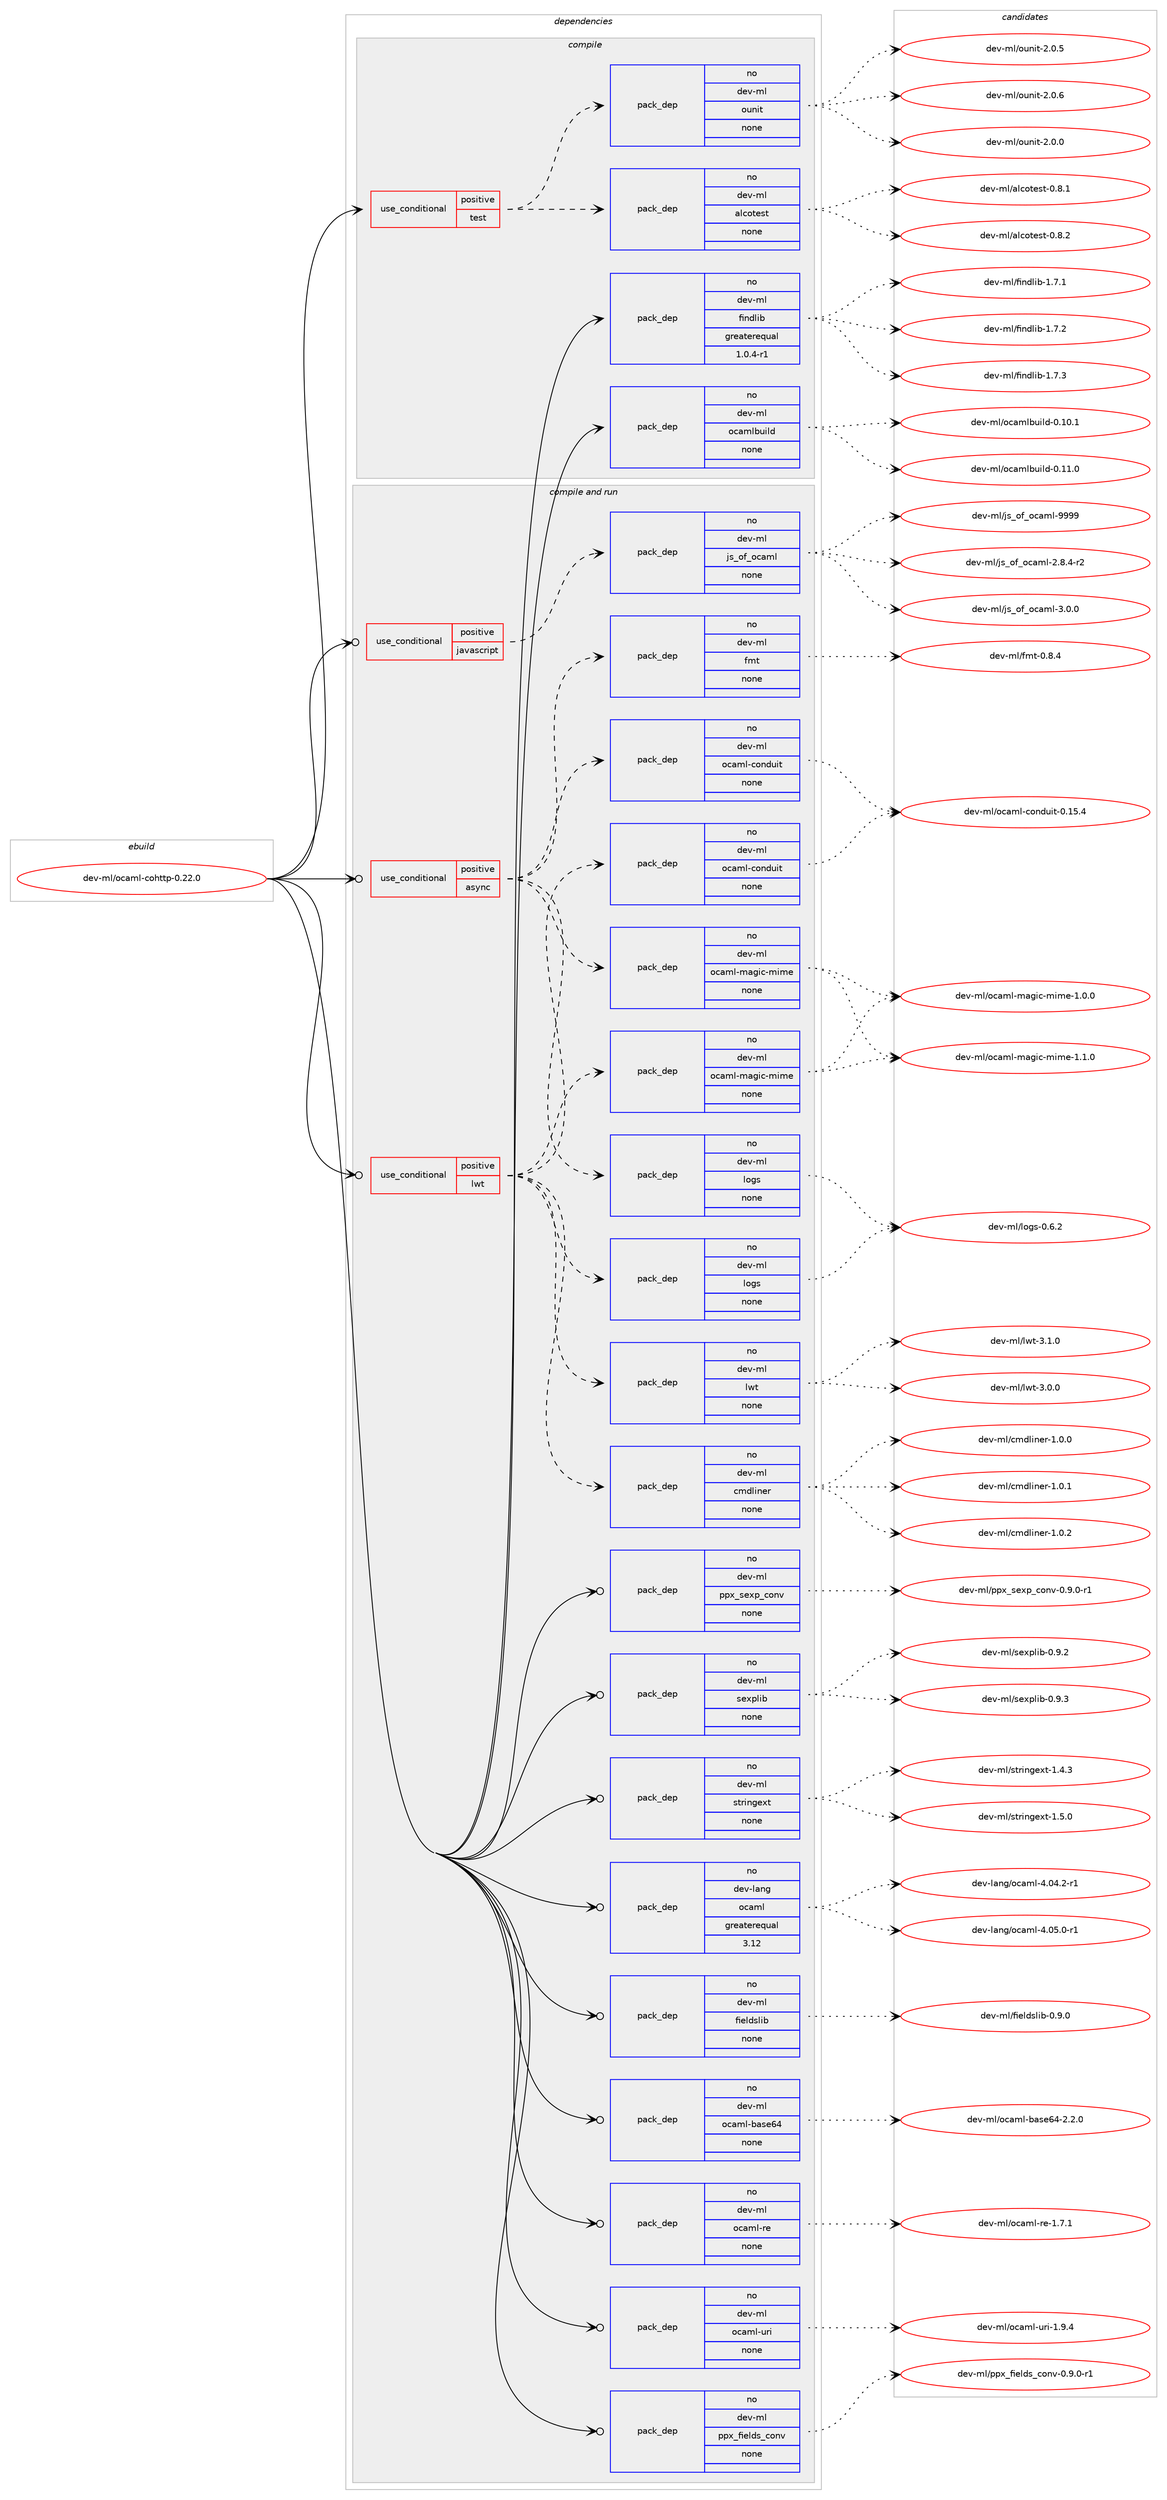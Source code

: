 digraph prolog {

# *************
# Graph options
# *************

newrank=true;
concentrate=true;
compound=true;
graph [rankdir=LR,fontname=Helvetica,fontsize=10,ranksep=1.5];#, ranksep=2.5, nodesep=0.2];
edge  [arrowhead=vee];
node  [fontname=Helvetica,fontsize=10];

# **********
# The ebuild
# **********

subgraph cluster_leftcol {
color=gray;
rank=same;
label=<<i>ebuild</i>>;
id [label="dev-ml/ocaml-cohttp-0.22.0", color=red, width=4, href="../dev-ml/ocaml-cohttp-0.22.0.svg"];
}

# ****************
# The dependencies
# ****************

subgraph cluster_midcol {
color=gray;
label=<<i>dependencies</i>>;
subgraph cluster_compile {
fillcolor="#eeeeee";
style=filled;
label=<<i>compile</i>>;
subgraph cond367547 {
dependency1375209 [label=<<TABLE BORDER="0" CELLBORDER="1" CELLSPACING="0" CELLPADDING="4"><TR><TD ROWSPAN="3" CELLPADDING="10">use_conditional</TD></TR><TR><TD>positive</TD></TR><TR><TD>test</TD></TR></TABLE>>, shape=none, color=red];
subgraph pack984626 {
dependency1375210 [label=<<TABLE BORDER="0" CELLBORDER="1" CELLSPACING="0" CELLPADDING="4" WIDTH="220"><TR><TD ROWSPAN="6" CELLPADDING="30">pack_dep</TD></TR><TR><TD WIDTH="110">no</TD></TR><TR><TD>dev-ml</TD></TR><TR><TD>ounit</TD></TR><TR><TD>none</TD></TR><TR><TD></TD></TR></TABLE>>, shape=none, color=blue];
}
dependency1375209:e -> dependency1375210:w [weight=20,style="dashed",arrowhead="vee"];
subgraph pack984627 {
dependency1375211 [label=<<TABLE BORDER="0" CELLBORDER="1" CELLSPACING="0" CELLPADDING="4" WIDTH="220"><TR><TD ROWSPAN="6" CELLPADDING="30">pack_dep</TD></TR><TR><TD WIDTH="110">no</TD></TR><TR><TD>dev-ml</TD></TR><TR><TD>alcotest</TD></TR><TR><TD>none</TD></TR><TR><TD></TD></TR></TABLE>>, shape=none, color=blue];
}
dependency1375209:e -> dependency1375211:w [weight=20,style="dashed",arrowhead="vee"];
}
id:e -> dependency1375209:w [weight=20,style="solid",arrowhead="vee"];
subgraph pack984628 {
dependency1375212 [label=<<TABLE BORDER="0" CELLBORDER="1" CELLSPACING="0" CELLPADDING="4" WIDTH="220"><TR><TD ROWSPAN="6" CELLPADDING="30">pack_dep</TD></TR><TR><TD WIDTH="110">no</TD></TR><TR><TD>dev-ml</TD></TR><TR><TD>findlib</TD></TR><TR><TD>greaterequal</TD></TR><TR><TD>1.0.4-r1</TD></TR></TABLE>>, shape=none, color=blue];
}
id:e -> dependency1375212:w [weight=20,style="solid",arrowhead="vee"];
subgraph pack984629 {
dependency1375213 [label=<<TABLE BORDER="0" CELLBORDER="1" CELLSPACING="0" CELLPADDING="4" WIDTH="220"><TR><TD ROWSPAN="6" CELLPADDING="30">pack_dep</TD></TR><TR><TD WIDTH="110">no</TD></TR><TR><TD>dev-ml</TD></TR><TR><TD>ocamlbuild</TD></TR><TR><TD>none</TD></TR><TR><TD></TD></TR></TABLE>>, shape=none, color=blue];
}
id:e -> dependency1375213:w [weight=20,style="solid",arrowhead="vee"];
}
subgraph cluster_compileandrun {
fillcolor="#eeeeee";
style=filled;
label=<<i>compile and run</i>>;
subgraph cond367548 {
dependency1375214 [label=<<TABLE BORDER="0" CELLBORDER="1" CELLSPACING="0" CELLPADDING="4"><TR><TD ROWSPAN="3" CELLPADDING="10">use_conditional</TD></TR><TR><TD>positive</TD></TR><TR><TD>async</TD></TR></TABLE>>, shape=none, color=red];
subgraph pack984630 {
dependency1375215 [label=<<TABLE BORDER="0" CELLBORDER="1" CELLSPACING="0" CELLPADDING="4" WIDTH="220"><TR><TD ROWSPAN="6" CELLPADDING="30">pack_dep</TD></TR><TR><TD WIDTH="110">no</TD></TR><TR><TD>dev-ml</TD></TR><TR><TD>ocaml-conduit</TD></TR><TR><TD>none</TD></TR><TR><TD></TD></TR></TABLE>>, shape=none, color=blue];
}
dependency1375214:e -> dependency1375215:w [weight=20,style="dashed",arrowhead="vee"];
subgraph pack984631 {
dependency1375216 [label=<<TABLE BORDER="0" CELLBORDER="1" CELLSPACING="0" CELLPADDING="4" WIDTH="220"><TR><TD ROWSPAN="6" CELLPADDING="30">pack_dep</TD></TR><TR><TD WIDTH="110">no</TD></TR><TR><TD>dev-ml</TD></TR><TR><TD>logs</TD></TR><TR><TD>none</TD></TR><TR><TD></TD></TR></TABLE>>, shape=none, color=blue];
}
dependency1375214:e -> dependency1375216:w [weight=20,style="dashed",arrowhead="vee"];
subgraph pack984632 {
dependency1375217 [label=<<TABLE BORDER="0" CELLBORDER="1" CELLSPACING="0" CELLPADDING="4" WIDTH="220"><TR><TD ROWSPAN="6" CELLPADDING="30">pack_dep</TD></TR><TR><TD WIDTH="110">no</TD></TR><TR><TD>dev-ml</TD></TR><TR><TD>ocaml-magic-mime</TD></TR><TR><TD>none</TD></TR><TR><TD></TD></TR></TABLE>>, shape=none, color=blue];
}
dependency1375214:e -> dependency1375217:w [weight=20,style="dashed",arrowhead="vee"];
subgraph pack984633 {
dependency1375218 [label=<<TABLE BORDER="0" CELLBORDER="1" CELLSPACING="0" CELLPADDING="4" WIDTH="220"><TR><TD ROWSPAN="6" CELLPADDING="30">pack_dep</TD></TR><TR><TD WIDTH="110">no</TD></TR><TR><TD>dev-ml</TD></TR><TR><TD>fmt</TD></TR><TR><TD>none</TD></TR><TR><TD></TD></TR></TABLE>>, shape=none, color=blue];
}
dependency1375214:e -> dependency1375218:w [weight=20,style="dashed",arrowhead="vee"];
}
id:e -> dependency1375214:w [weight=20,style="solid",arrowhead="odotvee"];
subgraph cond367549 {
dependency1375219 [label=<<TABLE BORDER="0" CELLBORDER="1" CELLSPACING="0" CELLPADDING="4"><TR><TD ROWSPAN="3" CELLPADDING="10">use_conditional</TD></TR><TR><TD>positive</TD></TR><TR><TD>javascript</TD></TR></TABLE>>, shape=none, color=red];
subgraph pack984634 {
dependency1375220 [label=<<TABLE BORDER="0" CELLBORDER="1" CELLSPACING="0" CELLPADDING="4" WIDTH="220"><TR><TD ROWSPAN="6" CELLPADDING="30">pack_dep</TD></TR><TR><TD WIDTH="110">no</TD></TR><TR><TD>dev-ml</TD></TR><TR><TD>js_of_ocaml</TD></TR><TR><TD>none</TD></TR><TR><TD></TD></TR></TABLE>>, shape=none, color=blue];
}
dependency1375219:e -> dependency1375220:w [weight=20,style="dashed",arrowhead="vee"];
}
id:e -> dependency1375219:w [weight=20,style="solid",arrowhead="odotvee"];
subgraph cond367550 {
dependency1375221 [label=<<TABLE BORDER="0" CELLBORDER="1" CELLSPACING="0" CELLPADDING="4"><TR><TD ROWSPAN="3" CELLPADDING="10">use_conditional</TD></TR><TR><TD>positive</TD></TR><TR><TD>lwt</TD></TR></TABLE>>, shape=none, color=red];
subgraph pack984635 {
dependency1375222 [label=<<TABLE BORDER="0" CELLBORDER="1" CELLSPACING="0" CELLPADDING="4" WIDTH="220"><TR><TD ROWSPAN="6" CELLPADDING="30">pack_dep</TD></TR><TR><TD WIDTH="110">no</TD></TR><TR><TD>dev-ml</TD></TR><TR><TD>lwt</TD></TR><TR><TD>none</TD></TR><TR><TD></TD></TR></TABLE>>, shape=none, color=blue];
}
dependency1375221:e -> dependency1375222:w [weight=20,style="dashed",arrowhead="vee"];
subgraph pack984636 {
dependency1375223 [label=<<TABLE BORDER="0" CELLBORDER="1" CELLSPACING="0" CELLPADDING="4" WIDTH="220"><TR><TD ROWSPAN="6" CELLPADDING="30">pack_dep</TD></TR><TR><TD WIDTH="110">no</TD></TR><TR><TD>dev-ml</TD></TR><TR><TD>logs</TD></TR><TR><TD>none</TD></TR><TR><TD></TD></TR></TABLE>>, shape=none, color=blue];
}
dependency1375221:e -> dependency1375223:w [weight=20,style="dashed",arrowhead="vee"];
subgraph pack984637 {
dependency1375224 [label=<<TABLE BORDER="0" CELLBORDER="1" CELLSPACING="0" CELLPADDING="4" WIDTH="220"><TR><TD ROWSPAN="6" CELLPADDING="30">pack_dep</TD></TR><TR><TD WIDTH="110">no</TD></TR><TR><TD>dev-ml</TD></TR><TR><TD>cmdliner</TD></TR><TR><TD>none</TD></TR><TR><TD></TD></TR></TABLE>>, shape=none, color=blue];
}
dependency1375221:e -> dependency1375224:w [weight=20,style="dashed",arrowhead="vee"];
subgraph pack984638 {
dependency1375225 [label=<<TABLE BORDER="0" CELLBORDER="1" CELLSPACING="0" CELLPADDING="4" WIDTH="220"><TR><TD ROWSPAN="6" CELLPADDING="30">pack_dep</TD></TR><TR><TD WIDTH="110">no</TD></TR><TR><TD>dev-ml</TD></TR><TR><TD>ocaml-conduit</TD></TR><TR><TD>none</TD></TR><TR><TD></TD></TR></TABLE>>, shape=none, color=blue];
}
dependency1375221:e -> dependency1375225:w [weight=20,style="dashed",arrowhead="vee"];
subgraph pack984639 {
dependency1375226 [label=<<TABLE BORDER="0" CELLBORDER="1" CELLSPACING="0" CELLPADDING="4" WIDTH="220"><TR><TD ROWSPAN="6" CELLPADDING="30">pack_dep</TD></TR><TR><TD WIDTH="110">no</TD></TR><TR><TD>dev-ml</TD></TR><TR><TD>ocaml-magic-mime</TD></TR><TR><TD>none</TD></TR><TR><TD></TD></TR></TABLE>>, shape=none, color=blue];
}
dependency1375221:e -> dependency1375226:w [weight=20,style="dashed",arrowhead="vee"];
}
id:e -> dependency1375221:w [weight=20,style="solid",arrowhead="odotvee"];
subgraph pack984640 {
dependency1375227 [label=<<TABLE BORDER="0" CELLBORDER="1" CELLSPACING="0" CELLPADDING="4" WIDTH="220"><TR><TD ROWSPAN="6" CELLPADDING="30">pack_dep</TD></TR><TR><TD WIDTH="110">no</TD></TR><TR><TD>dev-lang</TD></TR><TR><TD>ocaml</TD></TR><TR><TD>greaterequal</TD></TR><TR><TD>3.12</TD></TR></TABLE>>, shape=none, color=blue];
}
id:e -> dependency1375227:w [weight=20,style="solid",arrowhead="odotvee"];
subgraph pack984641 {
dependency1375228 [label=<<TABLE BORDER="0" CELLBORDER="1" CELLSPACING="0" CELLPADDING="4" WIDTH="220"><TR><TD ROWSPAN="6" CELLPADDING="30">pack_dep</TD></TR><TR><TD WIDTH="110">no</TD></TR><TR><TD>dev-ml</TD></TR><TR><TD>fieldslib</TD></TR><TR><TD>none</TD></TR><TR><TD></TD></TR></TABLE>>, shape=none, color=blue];
}
id:e -> dependency1375228:w [weight=20,style="solid",arrowhead="odotvee"];
subgraph pack984642 {
dependency1375229 [label=<<TABLE BORDER="0" CELLBORDER="1" CELLSPACING="0" CELLPADDING="4" WIDTH="220"><TR><TD ROWSPAN="6" CELLPADDING="30">pack_dep</TD></TR><TR><TD WIDTH="110">no</TD></TR><TR><TD>dev-ml</TD></TR><TR><TD>ocaml-base64</TD></TR><TR><TD>none</TD></TR><TR><TD></TD></TR></TABLE>>, shape=none, color=blue];
}
id:e -> dependency1375229:w [weight=20,style="solid",arrowhead="odotvee"];
subgraph pack984643 {
dependency1375230 [label=<<TABLE BORDER="0" CELLBORDER="1" CELLSPACING="0" CELLPADDING="4" WIDTH="220"><TR><TD ROWSPAN="6" CELLPADDING="30">pack_dep</TD></TR><TR><TD WIDTH="110">no</TD></TR><TR><TD>dev-ml</TD></TR><TR><TD>ocaml-re</TD></TR><TR><TD>none</TD></TR><TR><TD></TD></TR></TABLE>>, shape=none, color=blue];
}
id:e -> dependency1375230:w [weight=20,style="solid",arrowhead="odotvee"];
subgraph pack984644 {
dependency1375231 [label=<<TABLE BORDER="0" CELLBORDER="1" CELLSPACING="0" CELLPADDING="4" WIDTH="220"><TR><TD ROWSPAN="6" CELLPADDING="30">pack_dep</TD></TR><TR><TD WIDTH="110">no</TD></TR><TR><TD>dev-ml</TD></TR><TR><TD>ocaml-uri</TD></TR><TR><TD>none</TD></TR><TR><TD></TD></TR></TABLE>>, shape=none, color=blue];
}
id:e -> dependency1375231:w [weight=20,style="solid",arrowhead="odotvee"];
subgraph pack984645 {
dependency1375232 [label=<<TABLE BORDER="0" CELLBORDER="1" CELLSPACING="0" CELLPADDING="4" WIDTH="220"><TR><TD ROWSPAN="6" CELLPADDING="30">pack_dep</TD></TR><TR><TD WIDTH="110">no</TD></TR><TR><TD>dev-ml</TD></TR><TR><TD>ppx_fields_conv</TD></TR><TR><TD>none</TD></TR><TR><TD></TD></TR></TABLE>>, shape=none, color=blue];
}
id:e -> dependency1375232:w [weight=20,style="solid",arrowhead="odotvee"];
subgraph pack984646 {
dependency1375233 [label=<<TABLE BORDER="0" CELLBORDER="1" CELLSPACING="0" CELLPADDING="4" WIDTH="220"><TR><TD ROWSPAN="6" CELLPADDING="30">pack_dep</TD></TR><TR><TD WIDTH="110">no</TD></TR><TR><TD>dev-ml</TD></TR><TR><TD>ppx_sexp_conv</TD></TR><TR><TD>none</TD></TR><TR><TD></TD></TR></TABLE>>, shape=none, color=blue];
}
id:e -> dependency1375233:w [weight=20,style="solid",arrowhead="odotvee"];
subgraph pack984647 {
dependency1375234 [label=<<TABLE BORDER="0" CELLBORDER="1" CELLSPACING="0" CELLPADDING="4" WIDTH="220"><TR><TD ROWSPAN="6" CELLPADDING="30">pack_dep</TD></TR><TR><TD WIDTH="110">no</TD></TR><TR><TD>dev-ml</TD></TR><TR><TD>sexplib</TD></TR><TR><TD>none</TD></TR><TR><TD></TD></TR></TABLE>>, shape=none, color=blue];
}
id:e -> dependency1375234:w [weight=20,style="solid",arrowhead="odotvee"];
subgraph pack984648 {
dependency1375235 [label=<<TABLE BORDER="0" CELLBORDER="1" CELLSPACING="0" CELLPADDING="4" WIDTH="220"><TR><TD ROWSPAN="6" CELLPADDING="30">pack_dep</TD></TR><TR><TD WIDTH="110">no</TD></TR><TR><TD>dev-ml</TD></TR><TR><TD>stringext</TD></TR><TR><TD>none</TD></TR><TR><TD></TD></TR></TABLE>>, shape=none, color=blue];
}
id:e -> dependency1375235:w [weight=20,style="solid",arrowhead="odotvee"];
}
subgraph cluster_run {
fillcolor="#eeeeee";
style=filled;
label=<<i>run</i>>;
}
}

# **************
# The candidates
# **************

subgraph cluster_choices {
rank=same;
color=gray;
label=<<i>candidates</i>>;

subgraph choice984626 {
color=black;
nodesep=1;
choice1001011184510910847111117110105116455046484648 [label="dev-ml/ounit-2.0.0", color=red, width=4,href="../dev-ml/ounit-2.0.0.svg"];
choice1001011184510910847111117110105116455046484653 [label="dev-ml/ounit-2.0.5", color=red, width=4,href="../dev-ml/ounit-2.0.5.svg"];
choice1001011184510910847111117110105116455046484654 [label="dev-ml/ounit-2.0.6", color=red, width=4,href="../dev-ml/ounit-2.0.6.svg"];
dependency1375210:e -> choice1001011184510910847111117110105116455046484648:w [style=dotted,weight="100"];
dependency1375210:e -> choice1001011184510910847111117110105116455046484653:w [style=dotted,weight="100"];
dependency1375210:e -> choice1001011184510910847111117110105116455046484654:w [style=dotted,weight="100"];
}
subgraph choice984627 {
color=black;
nodesep=1;
choice10010111845109108479710899111116101115116454846564649 [label="dev-ml/alcotest-0.8.1", color=red, width=4,href="../dev-ml/alcotest-0.8.1.svg"];
choice10010111845109108479710899111116101115116454846564650 [label="dev-ml/alcotest-0.8.2", color=red, width=4,href="../dev-ml/alcotest-0.8.2.svg"];
dependency1375211:e -> choice10010111845109108479710899111116101115116454846564649:w [style=dotted,weight="100"];
dependency1375211:e -> choice10010111845109108479710899111116101115116454846564650:w [style=dotted,weight="100"];
}
subgraph choice984628 {
color=black;
nodesep=1;
choice100101118451091084710210511010010810598454946554649 [label="dev-ml/findlib-1.7.1", color=red, width=4,href="../dev-ml/findlib-1.7.1.svg"];
choice100101118451091084710210511010010810598454946554650 [label="dev-ml/findlib-1.7.2", color=red, width=4,href="../dev-ml/findlib-1.7.2.svg"];
choice100101118451091084710210511010010810598454946554651 [label="dev-ml/findlib-1.7.3", color=red, width=4,href="../dev-ml/findlib-1.7.3.svg"];
dependency1375212:e -> choice100101118451091084710210511010010810598454946554649:w [style=dotted,weight="100"];
dependency1375212:e -> choice100101118451091084710210511010010810598454946554650:w [style=dotted,weight="100"];
dependency1375212:e -> choice100101118451091084710210511010010810598454946554651:w [style=dotted,weight="100"];
}
subgraph choice984629 {
color=black;
nodesep=1;
choice100101118451091084711199971091089811710510810045484649484649 [label="dev-ml/ocamlbuild-0.10.1", color=red, width=4,href="../dev-ml/ocamlbuild-0.10.1.svg"];
choice100101118451091084711199971091089811710510810045484649494648 [label="dev-ml/ocamlbuild-0.11.0", color=red, width=4,href="../dev-ml/ocamlbuild-0.11.0.svg"];
dependency1375213:e -> choice100101118451091084711199971091089811710510810045484649484649:w [style=dotted,weight="100"];
dependency1375213:e -> choice100101118451091084711199971091089811710510810045484649494648:w [style=dotted,weight="100"];
}
subgraph choice984630 {
color=black;
nodesep=1;
choice10010111845109108471119997109108459911111010011710511645484649534652 [label="dev-ml/ocaml-conduit-0.15.4", color=red, width=4,href="../dev-ml/ocaml-conduit-0.15.4.svg"];
dependency1375215:e -> choice10010111845109108471119997109108459911111010011710511645484649534652:w [style=dotted,weight="100"];
}
subgraph choice984631 {
color=black;
nodesep=1;
choice1001011184510910847108111103115454846544650 [label="dev-ml/logs-0.6.2", color=red, width=4,href="../dev-ml/logs-0.6.2.svg"];
dependency1375216:e -> choice1001011184510910847108111103115454846544650:w [style=dotted,weight="100"];
}
subgraph choice984632 {
color=black;
nodesep=1;
choice1001011184510910847111999710910845109971031059945109105109101454946484648 [label="dev-ml/ocaml-magic-mime-1.0.0", color=red, width=4,href="../dev-ml/ocaml-magic-mime-1.0.0.svg"];
choice1001011184510910847111999710910845109971031059945109105109101454946494648 [label="dev-ml/ocaml-magic-mime-1.1.0", color=red, width=4,href="../dev-ml/ocaml-magic-mime-1.1.0.svg"];
dependency1375217:e -> choice1001011184510910847111999710910845109971031059945109105109101454946484648:w [style=dotted,weight="100"];
dependency1375217:e -> choice1001011184510910847111999710910845109971031059945109105109101454946494648:w [style=dotted,weight="100"];
}
subgraph choice984633 {
color=black;
nodesep=1;
choice1001011184510910847102109116454846564652 [label="dev-ml/fmt-0.8.4", color=red, width=4,href="../dev-ml/fmt-0.8.4.svg"];
dependency1375218:e -> choice1001011184510910847102109116454846564652:w [style=dotted,weight="100"];
}
subgraph choice984634 {
color=black;
nodesep=1;
choice1001011184510910847106115951111029511199971091084550465646524511450 [label="dev-ml/js_of_ocaml-2.8.4-r2", color=red, width=4,href="../dev-ml/js_of_ocaml-2.8.4-r2.svg"];
choice100101118451091084710611595111102951119997109108455146484648 [label="dev-ml/js_of_ocaml-3.0.0", color=red, width=4,href="../dev-ml/js_of_ocaml-3.0.0.svg"];
choice1001011184510910847106115951111029511199971091084557575757 [label="dev-ml/js_of_ocaml-9999", color=red, width=4,href="../dev-ml/js_of_ocaml-9999.svg"];
dependency1375220:e -> choice1001011184510910847106115951111029511199971091084550465646524511450:w [style=dotted,weight="100"];
dependency1375220:e -> choice100101118451091084710611595111102951119997109108455146484648:w [style=dotted,weight="100"];
dependency1375220:e -> choice1001011184510910847106115951111029511199971091084557575757:w [style=dotted,weight="100"];
}
subgraph choice984635 {
color=black;
nodesep=1;
choice1001011184510910847108119116455146484648 [label="dev-ml/lwt-3.0.0", color=red, width=4,href="../dev-ml/lwt-3.0.0.svg"];
choice1001011184510910847108119116455146494648 [label="dev-ml/lwt-3.1.0", color=red, width=4,href="../dev-ml/lwt-3.1.0.svg"];
dependency1375222:e -> choice1001011184510910847108119116455146484648:w [style=dotted,weight="100"];
dependency1375222:e -> choice1001011184510910847108119116455146494648:w [style=dotted,weight="100"];
}
subgraph choice984636 {
color=black;
nodesep=1;
choice1001011184510910847108111103115454846544650 [label="dev-ml/logs-0.6.2", color=red, width=4,href="../dev-ml/logs-0.6.2.svg"];
dependency1375223:e -> choice1001011184510910847108111103115454846544650:w [style=dotted,weight="100"];
}
subgraph choice984637 {
color=black;
nodesep=1;
choice100101118451091084799109100108105110101114454946484648 [label="dev-ml/cmdliner-1.0.0", color=red, width=4,href="../dev-ml/cmdliner-1.0.0.svg"];
choice100101118451091084799109100108105110101114454946484649 [label="dev-ml/cmdliner-1.0.1", color=red, width=4,href="../dev-ml/cmdliner-1.0.1.svg"];
choice100101118451091084799109100108105110101114454946484650 [label="dev-ml/cmdliner-1.0.2", color=red, width=4,href="../dev-ml/cmdliner-1.0.2.svg"];
dependency1375224:e -> choice100101118451091084799109100108105110101114454946484648:w [style=dotted,weight="100"];
dependency1375224:e -> choice100101118451091084799109100108105110101114454946484649:w [style=dotted,weight="100"];
dependency1375224:e -> choice100101118451091084799109100108105110101114454946484650:w [style=dotted,weight="100"];
}
subgraph choice984638 {
color=black;
nodesep=1;
choice10010111845109108471119997109108459911111010011710511645484649534652 [label="dev-ml/ocaml-conduit-0.15.4", color=red, width=4,href="../dev-ml/ocaml-conduit-0.15.4.svg"];
dependency1375225:e -> choice10010111845109108471119997109108459911111010011710511645484649534652:w [style=dotted,weight="100"];
}
subgraph choice984639 {
color=black;
nodesep=1;
choice1001011184510910847111999710910845109971031059945109105109101454946484648 [label="dev-ml/ocaml-magic-mime-1.0.0", color=red, width=4,href="../dev-ml/ocaml-magic-mime-1.0.0.svg"];
choice1001011184510910847111999710910845109971031059945109105109101454946494648 [label="dev-ml/ocaml-magic-mime-1.1.0", color=red, width=4,href="../dev-ml/ocaml-magic-mime-1.1.0.svg"];
dependency1375226:e -> choice1001011184510910847111999710910845109971031059945109105109101454946484648:w [style=dotted,weight="100"];
dependency1375226:e -> choice1001011184510910847111999710910845109971031059945109105109101454946494648:w [style=dotted,weight="100"];
}
subgraph choice984640 {
color=black;
nodesep=1;
choice1001011184510897110103471119997109108455246485246504511449 [label="dev-lang/ocaml-4.04.2-r1", color=red, width=4,href="../dev-lang/ocaml-4.04.2-r1.svg"];
choice1001011184510897110103471119997109108455246485346484511449 [label="dev-lang/ocaml-4.05.0-r1", color=red, width=4,href="../dev-lang/ocaml-4.05.0-r1.svg"];
dependency1375227:e -> choice1001011184510897110103471119997109108455246485246504511449:w [style=dotted,weight="100"];
dependency1375227:e -> choice1001011184510897110103471119997109108455246485346484511449:w [style=dotted,weight="100"];
}
subgraph choice984641 {
color=black;
nodesep=1;
choice100101118451091084710210510110810011510810598454846574648 [label="dev-ml/fieldslib-0.9.0", color=red, width=4,href="../dev-ml/fieldslib-0.9.0.svg"];
dependency1375228:e -> choice100101118451091084710210510110810011510810598454846574648:w [style=dotted,weight="100"];
}
subgraph choice984642 {
color=black;
nodesep=1;
choice100101118451091084711199971091084598971151015452455046504648 [label="dev-ml/ocaml-base64-2.2.0", color=red, width=4,href="../dev-ml/ocaml-base64-2.2.0.svg"];
dependency1375229:e -> choice100101118451091084711199971091084598971151015452455046504648:w [style=dotted,weight="100"];
}
subgraph choice984643 {
color=black;
nodesep=1;
choice1001011184510910847111999710910845114101454946554649 [label="dev-ml/ocaml-re-1.7.1", color=red, width=4,href="../dev-ml/ocaml-re-1.7.1.svg"];
dependency1375230:e -> choice1001011184510910847111999710910845114101454946554649:w [style=dotted,weight="100"];
}
subgraph choice984644 {
color=black;
nodesep=1;
choice1001011184510910847111999710910845117114105454946574652 [label="dev-ml/ocaml-uri-1.9.4", color=red, width=4,href="../dev-ml/ocaml-uri-1.9.4.svg"];
dependency1375231:e -> choice1001011184510910847111999710910845117114105454946574652:w [style=dotted,weight="100"];
}
subgraph choice984645 {
color=black;
nodesep=1;
choice10010111845109108471121121209510210510110810011595991111101184548465746484511449 [label="dev-ml/ppx_fields_conv-0.9.0-r1", color=red, width=4,href="../dev-ml/ppx_fields_conv-0.9.0-r1.svg"];
dependency1375232:e -> choice10010111845109108471121121209510210510110810011595991111101184548465746484511449:w [style=dotted,weight="100"];
}
subgraph choice984646 {
color=black;
nodesep=1;
choice10010111845109108471121121209511510112011295991111101184548465746484511449 [label="dev-ml/ppx_sexp_conv-0.9.0-r1", color=red, width=4,href="../dev-ml/ppx_sexp_conv-0.9.0-r1.svg"];
dependency1375233:e -> choice10010111845109108471121121209511510112011295991111101184548465746484511449:w [style=dotted,weight="100"];
}
subgraph choice984647 {
color=black;
nodesep=1;
choice100101118451091084711510112011210810598454846574650 [label="dev-ml/sexplib-0.9.2", color=red, width=4,href="../dev-ml/sexplib-0.9.2.svg"];
choice100101118451091084711510112011210810598454846574651 [label="dev-ml/sexplib-0.9.3", color=red, width=4,href="../dev-ml/sexplib-0.9.3.svg"];
dependency1375234:e -> choice100101118451091084711510112011210810598454846574650:w [style=dotted,weight="100"];
dependency1375234:e -> choice100101118451091084711510112011210810598454846574651:w [style=dotted,weight="100"];
}
subgraph choice984648 {
color=black;
nodesep=1;
choice1001011184510910847115116114105110103101120116454946524651 [label="dev-ml/stringext-1.4.3", color=red, width=4,href="../dev-ml/stringext-1.4.3.svg"];
choice1001011184510910847115116114105110103101120116454946534648 [label="dev-ml/stringext-1.5.0", color=red, width=4,href="../dev-ml/stringext-1.5.0.svg"];
dependency1375235:e -> choice1001011184510910847115116114105110103101120116454946524651:w [style=dotted,weight="100"];
dependency1375235:e -> choice1001011184510910847115116114105110103101120116454946534648:w [style=dotted,weight="100"];
}
}

}
